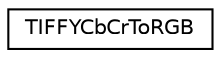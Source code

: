 digraph "Graphical Class Hierarchy"
{
  edge [fontname="Helvetica",fontsize="10",labelfontname="Helvetica",labelfontsize="10"];
  node [fontname="Helvetica",fontsize="10",shape=record];
  rankdir="LR";
  Node1 [label="TIFFYCbCrToRGB",height=0.2,width=0.4,color="black", fillcolor="white", style="filled",URL="$struct_t_i_f_f_y_cb_cr_to_r_g_b.html"];
}

